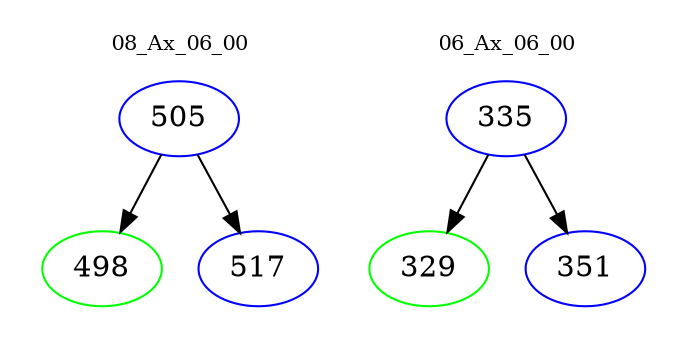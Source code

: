 digraph{
subgraph cluster_0 {
color = white
label = "08_Ax_06_00";
fontsize=10;
T0_505 [label="505", color="blue"]
T0_505 -> T0_498 [color="black"]
T0_498 [label="498", color="green"]
T0_505 -> T0_517 [color="black"]
T0_517 [label="517", color="blue"]
}
subgraph cluster_1 {
color = white
label = "06_Ax_06_00";
fontsize=10;
T1_335 [label="335", color="blue"]
T1_335 -> T1_329 [color="black"]
T1_329 [label="329", color="green"]
T1_335 -> T1_351 [color="black"]
T1_351 [label="351", color="blue"]
}
}
